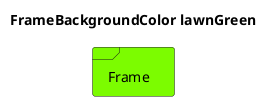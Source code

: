 @startuml
'!include ../../../plantuml-styles/plantuml-ae-skinparam-ex.iuml

skinparam FrameBackgroundColor lawnGreen

title FrameBackgroundColor lawnGreen

frame Frame 
@enduml